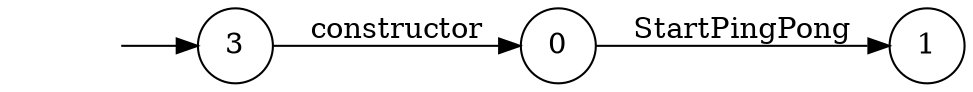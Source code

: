 digraph "Dapp-Automata-data/RQ1/azure-benchmark/workbench/Starter/Starter-dot" {
	graph [rankdir=LR]
	"" [label="" shape=plaintext]
	0 [label=0 shape=circle]
	3 [label=3 shape=circle]
	1 [label=1 shape=circle]
	"" -> 3 [label=""]
	0 -> 1 [label=StartPingPong]
	3 -> 0 [label=constructor]
}
